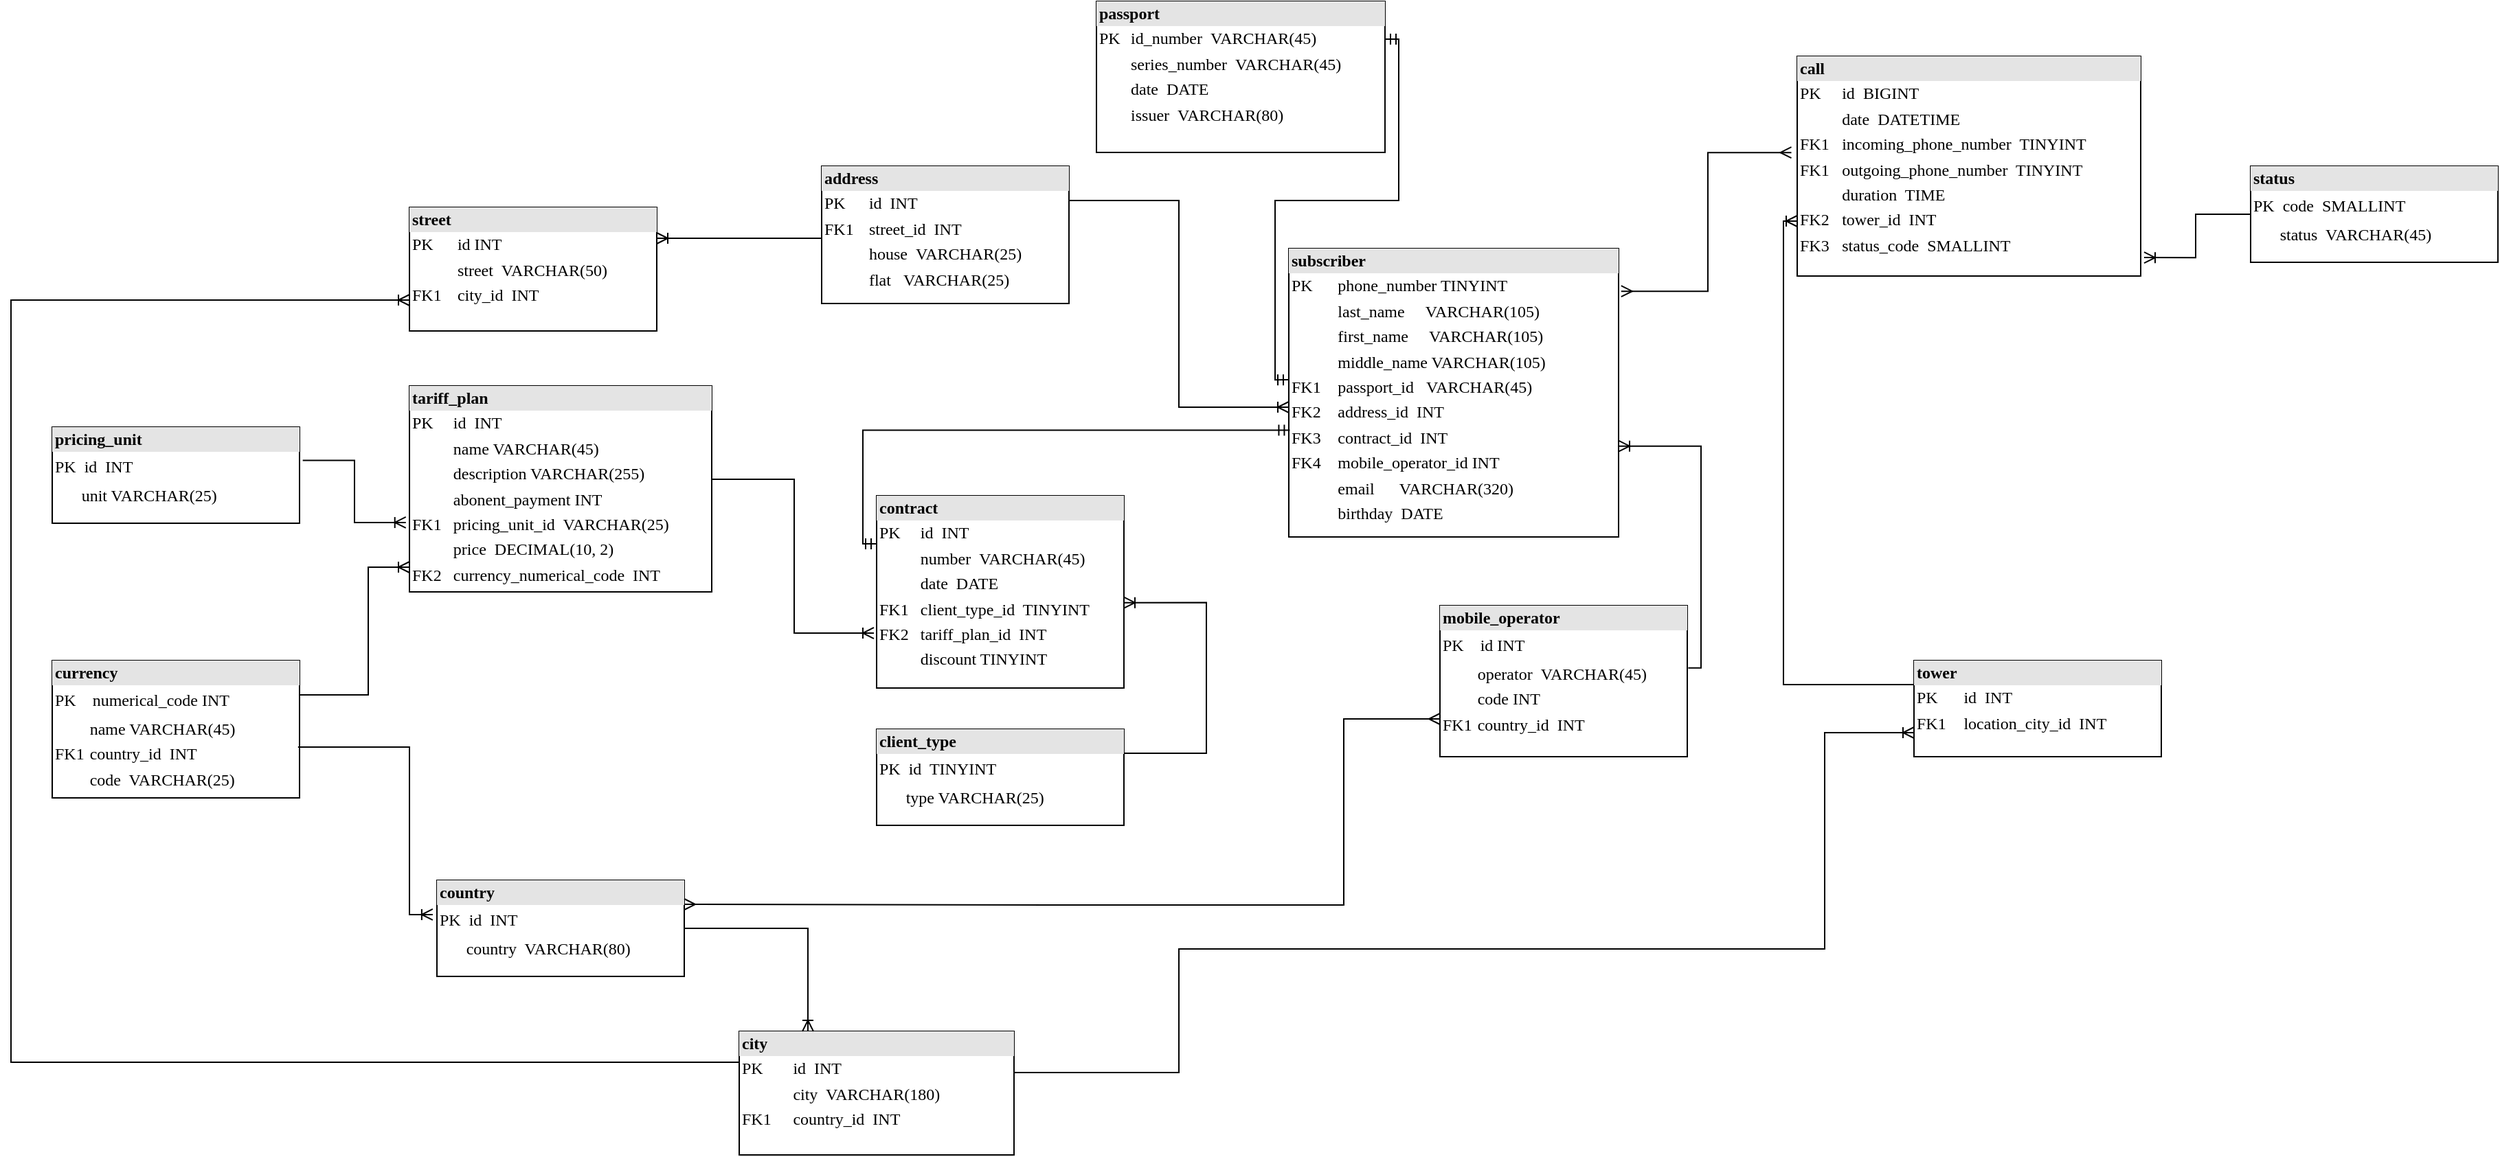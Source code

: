 <mxfile version="14.5.1" type="device"><diagram name="Page-1" id="2ca16b54-16f6-2749-3443-fa8db7711227"><mxGraphModel dx="2863" dy="937" grid="1" gridSize="10" guides="1" tooltips="1" connect="1" arrows="1" fold="1" page="1" pageScale="1" pageWidth="1100" pageHeight="850" background="#ffffff" math="0" shadow="0"><root><mxCell id="0"/><mxCell id="1" parent="0"/><mxCell id="2ed32ef02a7f4228-8" value="&lt;div style=&quot;box-sizing: border-box ; width: 100% ; background: #e4e4e4 ; padding: 2px&quot;&gt;&lt;b&gt;call&lt;/b&gt;&lt;/div&gt;&lt;table style=&quot;width: 100% ; font-size: 1em&quot; cellpadding=&quot;2&quot; cellspacing=&quot;0&quot;&gt;&lt;tbody&gt;&lt;tr&gt;&lt;td&gt;PK&lt;/td&gt;&lt;td&gt;id&lt;b&gt;&amp;nbsp;&amp;nbsp;&lt;/b&gt;BIGINT&lt;/td&gt;&lt;/tr&gt;&lt;tr&gt;&lt;td&gt;&lt;br&gt;&lt;/td&gt;&lt;td&gt;date&amp;nbsp; DATETIME&lt;/td&gt;&lt;/tr&gt;&lt;tr&gt;&lt;td&gt;FK1&lt;/td&gt;&lt;td&gt;incoming_phone_number&amp;nbsp; TINYINT&lt;/td&gt;&lt;/tr&gt;&lt;tr&gt;&lt;td&gt;FK1&lt;br&gt;&lt;/td&gt;&lt;td&gt;outgoing_phone_number&amp;nbsp; TINYINT&lt;/td&gt;&lt;/tr&gt;&lt;tr&gt;&lt;td&gt;&lt;br&gt;&lt;/td&gt;&lt;td&gt;duration&amp;nbsp; TIME&lt;br&gt;&lt;/td&gt;&lt;/tr&gt;&lt;tr&gt;&lt;td&gt;FK2&lt;br&gt;&lt;/td&gt;&lt;td&gt;tower_id&amp;nbsp; INT&lt;/td&gt;&lt;/tr&gt;&lt;tr&gt;&lt;td&gt;FK3&lt;/td&gt;&lt;td&gt;status_code&amp;nbsp; SMALLINT&lt;/td&gt;&lt;/tr&gt;&lt;tr&gt;&lt;td&gt;&lt;br&gt;&lt;/td&gt;&lt;td&gt;&lt;br&gt;&lt;/td&gt;&lt;/tr&gt;&lt;tr&gt;&lt;td&gt;&lt;br&gt;&lt;/td&gt;&lt;td&gt;&lt;br&gt;&lt;/td&gt;&lt;/tr&gt;&lt;/tbody&gt;&lt;/table&gt;" style="verticalAlign=top;align=left;overflow=fill;html=1;rounded=0;shadow=0;comic=0;labelBackgroundColor=none;strokeWidth=1;fontFamily=Verdana;fontSize=12" parent="1" vertex="1"><mxGeometry x="570" y="80" width="250" height="160" as="geometry"/></mxCell><mxCell id="p6_hyuUzsRG1WnUEIU8a-7" value="&lt;div style=&quot;box-sizing: border-box ; width: 100% ; background: #e4e4e4 ; padding: 2px&quot;&gt;&lt;b&gt;subscriber&lt;/b&gt;&lt;/div&gt;&lt;table style=&quot;width: 100% ; font-size: 1em&quot; cellpadding=&quot;2&quot; cellspacing=&quot;0&quot;&gt;&lt;tbody&gt;&lt;tr&gt;&lt;td&gt;PK&lt;/td&gt;&lt;td&gt;phone_number TINYINT&lt;/td&gt;&lt;/tr&gt;&lt;tr&gt;&lt;td&gt;&lt;br&gt;&lt;/td&gt;&lt;td&gt;last_name&amp;nbsp; &amp;nbsp; &amp;nbsp;VARCHAR(105)&lt;/td&gt;&lt;/tr&gt;&lt;tr&gt;&lt;td&gt;&lt;/td&gt;&lt;td&gt;first_name&amp;nbsp; &amp;nbsp; &amp;nbsp;VARCHAR(105)&lt;/td&gt;&lt;/tr&gt;&lt;tr&gt;&lt;td&gt;&lt;br&gt;&lt;/td&gt;&lt;td&gt;middle_name VARCHAR(105)&lt;br&gt;&lt;/td&gt;&lt;/tr&gt;&lt;tr&gt;&lt;td&gt;FK1&lt;br&gt;&lt;/td&gt;&lt;td&gt;passport_id&amp;nbsp;&amp;nbsp;&amp;nbsp;VARCHAR(45)&lt;/td&gt;&lt;/tr&gt;&lt;tr&gt;&lt;td&gt;FK2&lt;br&gt;&lt;/td&gt;&lt;td&gt;address_id&amp;nbsp; INT&lt;br&gt;&lt;/td&gt;&lt;/tr&gt;&lt;tr&gt;&lt;td&gt;FK3&lt;br&gt;&lt;/td&gt;&lt;td&gt;contract_id&amp;nbsp; INT&lt;br&gt;&lt;/td&gt;&lt;/tr&gt;&lt;tr&gt;&lt;td&gt;FK4&lt;/td&gt;&lt;td&gt;mobile_operator_id INT&lt;/td&gt;&lt;/tr&gt;&lt;tr&gt;&lt;td&gt;&lt;br&gt;&lt;/td&gt;&lt;td&gt;email&amp;nbsp; &amp;nbsp; &amp;nbsp;&amp;nbsp;VARCHAR(320)&lt;/td&gt;&lt;/tr&gt;&lt;tr&gt;&lt;td&gt;&lt;br&gt;&lt;/td&gt;&lt;td&gt;birthday&amp;nbsp; DATE&lt;/td&gt;&lt;/tr&gt;&lt;/tbody&gt;&lt;/table&gt;" style="verticalAlign=top;align=left;overflow=fill;html=1;rounded=0;shadow=0;comic=0;labelBackgroundColor=none;strokeWidth=1;fontFamily=Verdana;fontSize=12" parent="1" vertex="1"><mxGeometry x="200" y="220" width="240" height="210" as="geometry"/></mxCell><mxCell id="p6_hyuUzsRG1WnUEIU8a-9" value="&lt;div style=&quot;box-sizing: border-box ; width: 100% ; background: #e4e4e4 ; padding: 2px&quot;&gt;&lt;b&gt;passport&lt;/b&gt;&lt;/div&gt;&lt;table style=&quot;width: 100% ; font-size: 1em&quot; cellpadding=&quot;2&quot; cellspacing=&quot;0&quot;&gt;&lt;tbody&gt;&lt;tr&gt;&lt;td&gt;PK&lt;/td&gt;&lt;td&gt;id_number&amp;nbsp;&amp;nbsp;VARCHAR(45)&lt;/td&gt;&lt;/tr&gt;&lt;tr&gt;&lt;td&gt;&lt;br&gt;&lt;/td&gt;&lt;td&gt;series_number&amp;nbsp;&amp;nbsp;VARCHAR(45)&lt;/td&gt;&lt;/tr&gt;&lt;tr&gt;&lt;td&gt;&lt;br&gt;&lt;/td&gt;&lt;td&gt;date&amp;nbsp; DATE&lt;/td&gt;&lt;/tr&gt;&lt;tr&gt;&lt;td&gt;&lt;br&gt;&lt;/td&gt;&lt;td&gt;issuer&amp;nbsp;&amp;nbsp;VARCHAR(80)&lt;/td&gt;&lt;/tr&gt;&lt;/tbody&gt;&lt;/table&gt;" style="verticalAlign=top;align=left;overflow=fill;html=1;rounded=0;shadow=0;comic=0;labelBackgroundColor=none;strokeWidth=1;fontFamily=Verdana;fontSize=12" parent="1" vertex="1"><mxGeometry x="60" y="40" width="210" height="110" as="geometry"/></mxCell><mxCell id="p6_hyuUzsRG1WnUEIU8a-10" value="&lt;div style=&quot;box-sizing: border-box ; width: 100% ; background: #e4e4e4 ; padding: 2px&quot;&gt;&lt;b&gt;country&lt;/b&gt;&lt;/div&gt;&lt;table style=&quot;width: 100% ; font-size: 1em&quot; cellpadding=&quot;2&quot; cellspacing=&quot;0&quot;&gt;&lt;tbody&gt;&lt;tr&gt;&lt;td&gt;PK&lt;/td&gt;&lt;td&gt;&lt;table cellpadding=&quot;2&quot; cellspacing=&quot;0&quot; style=&quot;font-size: 1em ; width: 220px&quot;&gt;&lt;tbody&gt;&lt;tr&gt;&lt;td&gt;id&amp;nbsp; INT&lt;/td&gt;&lt;/tr&gt;&lt;tr&gt;&lt;/tr&gt;&lt;/tbody&gt;&lt;/table&gt;&lt;/td&gt;&lt;/tr&gt;&lt;tr&gt;&lt;td&gt;&lt;br&gt;&lt;/td&gt;&lt;td&gt;country&amp;nbsp; VARCHAR(80)&lt;/td&gt;&lt;/tr&gt;&lt;tr&gt;&lt;td&gt;&lt;br&gt;&lt;/td&gt;&lt;td&gt;&lt;br&gt;&lt;/td&gt;&lt;/tr&gt;&lt;tr&gt;&lt;td&gt;&lt;br&gt;&lt;/td&gt;&lt;td&gt;&lt;br&gt;&lt;/td&gt;&lt;/tr&gt;&lt;tr&gt;&lt;td&gt;&lt;br&gt;&lt;/td&gt;&lt;td&gt;&lt;br&gt;&lt;/td&gt;&lt;/tr&gt;&lt;/tbody&gt;&lt;/table&gt;" style="verticalAlign=top;align=left;overflow=fill;html=1;rounded=0;shadow=0;comic=0;labelBackgroundColor=none;strokeWidth=1;fontFamily=Verdana;fontSize=12" parent="1" vertex="1"><mxGeometry x="-420" y="680" width="180" height="70" as="geometry"/></mxCell><mxCell id="p6_hyuUzsRG1WnUEIU8a-13" value="&lt;div style=&quot;box-sizing: border-box ; width: 100% ; background: #e4e4e4 ; padding: 2px&quot;&gt;&lt;b&gt;address&lt;/b&gt;&lt;/div&gt;&lt;table style=&quot;width: 100% ; font-size: 1em&quot; cellpadding=&quot;2&quot; cellspacing=&quot;0&quot;&gt;&lt;tbody&gt;&lt;tr&gt;&lt;td&gt;PK&lt;/td&gt;&lt;td&gt;id&amp;nbsp; INT&lt;/td&gt;&lt;/tr&gt;&lt;tr&gt;&lt;td&gt;FK1&lt;/td&gt;&lt;td&gt;street_id&amp;nbsp; INT&lt;/td&gt;&lt;/tr&gt;&lt;tr&gt;&lt;td&gt;&lt;br&gt;&lt;/td&gt;&lt;td&gt;house&amp;nbsp;&amp;nbsp;VARCHAR(25)&lt;/td&gt;&lt;/tr&gt;&lt;tr&gt;&lt;td&gt;&lt;br&gt;&lt;/td&gt;&lt;td&gt;flat&amp;nbsp;&amp;nbsp;&amp;nbsp;VARCHAR(25)&lt;/td&gt;&lt;/tr&gt;&lt;/tbody&gt;&lt;/table&gt;" style="verticalAlign=top;align=left;overflow=fill;html=1;rounded=0;shadow=0;comic=0;labelBackgroundColor=none;strokeWidth=1;fontFamily=Verdana;fontSize=12" parent="1" vertex="1"><mxGeometry x="-140" y="160" width="180" height="100" as="geometry"/></mxCell><mxCell id="p6_hyuUzsRG1WnUEIU8a-17" value="&lt;div style=&quot;box-sizing: border-box ; width: 100% ; background: #e4e4e4 ; padding: 2px&quot;&gt;&lt;b&gt;contract&lt;/b&gt;&lt;/div&gt;&lt;table style=&quot;width: 100% ; font-size: 1em&quot; cellpadding=&quot;2&quot; cellspacing=&quot;0&quot;&gt;&lt;tbody&gt;&lt;tr&gt;&lt;td&gt;PK&lt;/td&gt;&lt;td&gt;id&amp;nbsp; INT&lt;/td&gt;&lt;/tr&gt;&lt;tr&gt;&lt;td&gt;&lt;br&gt;&lt;/td&gt;&lt;td&gt;number&amp;nbsp;&amp;nbsp;VARCHAR(45)&lt;/td&gt;&lt;/tr&gt;&lt;tr&gt;&lt;td&gt;&lt;/td&gt;&lt;td&gt;date&amp;nbsp; DATE&lt;/td&gt;&lt;/tr&gt;&lt;tr&gt;&lt;td&gt;FK1&lt;/td&gt;&lt;td&gt;client_type_id&amp;nbsp; TINYINT&lt;/td&gt;&lt;/tr&gt;&lt;tr&gt;&lt;td&gt;FK2&lt;/td&gt;&lt;td&gt;tariff_plan_id&amp;nbsp; INT&lt;/td&gt;&lt;/tr&gt;&lt;tr&gt;&lt;td&gt;&lt;br&gt;&lt;/td&gt;&lt;td&gt;discount TINYINT&lt;br&gt;&lt;/td&gt;&lt;/tr&gt;&lt;tr&gt;&lt;td&gt;&lt;br&gt;&lt;/td&gt;&lt;td&gt;&lt;br&gt;&lt;/td&gt;&lt;/tr&gt;&lt;/tbody&gt;&lt;/table&gt;" style="verticalAlign=top;align=left;overflow=fill;html=1;rounded=0;shadow=0;comic=0;labelBackgroundColor=none;strokeWidth=1;fontFamily=Verdana;fontSize=12" parent="1" vertex="1"><mxGeometry x="-100" y="400" width="180" height="140" as="geometry"/></mxCell><mxCell id="p6_hyuUzsRG1WnUEIU8a-20" value="&lt;div style=&quot;box-sizing: border-box ; width: 100% ; background: #e4e4e4 ; padding: 2px&quot;&gt;&lt;b&gt;street&lt;/b&gt;&lt;/div&gt;&lt;table style=&quot;width: 100% ; font-size: 1em&quot; cellpadding=&quot;2&quot; cellspacing=&quot;0&quot;&gt;&lt;tbody&gt;&lt;tr&gt;&lt;td&gt;PK&lt;/td&gt;&lt;td&gt;id INT&lt;/td&gt;&lt;/tr&gt;&lt;tr&gt;&lt;td&gt;&lt;br&gt;&lt;/td&gt;&lt;td&gt;street&amp;nbsp;&amp;nbsp;VARCHAR(50)&lt;/td&gt;&lt;/tr&gt;&lt;tr&gt;&lt;td&gt;FK1&lt;/td&gt;&lt;td&gt;city_id&amp;nbsp; INT&lt;/td&gt;&lt;/tr&gt;&lt;tr&gt;&lt;td&gt;&lt;br&gt;&lt;/td&gt;&lt;td&gt;&lt;br&gt;&lt;/td&gt;&lt;/tr&gt;&lt;tr&gt;&lt;td&gt;&lt;br&gt;&lt;/td&gt;&lt;td&gt;&lt;br&gt;&lt;/td&gt;&lt;/tr&gt;&lt;/tbody&gt;&lt;/table&gt;" style="verticalAlign=top;align=left;overflow=fill;html=1;rounded=0;shadow=0;comic=0;labelBackgroundColor=none;strokeWidth=1;fontFamily=Verdana;fontSize=12" parent="1" vertex="1"><mxGeometry x="-440" y="190" width="180" height="90" as="geometry"/></mxCell><mxCell id="p6_hyuUzsRG1WnUEIU8a-21" value="&lt;div style=&quot;box-sizing: border-box ; width: 100% ; background: #e4e4e4 ; padding: 2px&quot;&gt;&lt;b&gt;city&lt;/b&gt;&lt;/div&gt;&lt;table style=&quot;width: 100% ; font-size: 1em&quot; cellpadding=&quot;2&quot; cellspacing=&quot;0&quot;&gt;&lt;tbody&gt;&lt;tr&gt;&lt;td&gt;PK&lt;/td&gt;&lt;td&gt;id&amp;nbsp; INT&lt;/td&gt;&lt;/tr&gt;&lt;tr&gt;&lt;td&gt;&lt;br&gt;&lt;/td&gt;&lt;td&gt;city&amp;nbsp; VARCHAR(180)&lt;/td&gt;&lt;/tr&gt;&lt;tr&gt;&lt;td&gt;FK1&lt;br&gt;&lt;/td&gt;&lt;td&gt;country_id&amp;nbsp; INT&lt;/td&gt;&lt;/tr&gt;&lt;tr&gt;&lt;td&gt;&lt;br&gt;&lt;/td&gt;&lt;td&gt;&lt;br&gt;&lt;/td&gt;&lt;/tr&gt;&lt;tr&gt;&lt;td&gt;&lt;br&gt;&lt;/td&gt;&lt;td&gt;&lt;br&gt;&lt;/td&gt;&lt;/tr&gt;&lt;/tbody&gt;&lt;/table&gt;" style="verticalAlign=top;align=left;overflow=fill;html=1;rounded=0;shadow=0;comic=0;labelBackgroundColor=none;strokeWidth=1;fontFamily=Verdana;fontSize=12" parent="1" vertex="1"><mxGeometry x="-200" y="790" width="200" height="90" as="geometry"/></mxCell><mxCell id="p6_hyuUzsRG1WnUEIU8a-24" value="&lt;div style=&quot;box-sizing: border-box ; width: 100% ; background: #e4e4e4 ; padding: 2px&quot;&gt;&lt;b&gt;status&lt;/b&gt;&lt;/div&gt;&lt;table style=&quot;width: 100% ; font-size: 1em&quot; cellpadding=&quot;2&quot; cellspacing=&quot;0&quot;&gt;&lt;tbody&gt;&lt;tr&gt;&lt;td&gt;PK&lt;/td&gt;&lt;td&gt;&lt;table cellpadding=&quot;2&quot; cellspacing=&quot;0&quot; style=&quot;font-size: 1em ; width: 220px&quot;&gt;&lt;tbody&gt;&lt;tr&gt;&lt;td&gt;code&amp;nbsp; SMALLINT&lt;/td&gt;&lt;/tr&gt;&lt;/tbody&gt;&lt;/table&gt;&lt;/td&gt;&lt;/tr&gt;&lt;tr&gt;&lt;td&gt;&lt;br&gt;&lt;/td&gt;&lt;td&gt;status&amp;nbsp; VARCHAR(45)&lt;/td&gt;&lt;/tr&gt;&lt;tr&gt;&lt;td&gt;&lt;br&gt;&lt;/td&gt;&lt;td&gt;&lt;br&gt;&lt;/td&gt;&lt;/tr&gt;&lt;tr&gt;&lt;td&gt;&lt;br&gt;&lt;/td&gt;&lt;td&gt;&lt;br&gt;&lt;/td&gt;&lt;/tr&gt;&lt;tr&gt;&lt;td&gt;&lt;br&gt;&lt;/td&gt;&lt;td&gt;&lt;br&gt;&lt;/td&gt;&lt;/tr&gt;&lt;/tbody&gt;&lt;/table&gt;" style="verticalAlign=top;align=left;overflow=fill;html=1;rounded=0;shadow=0;comic=0;labelBackgroundColor=none;strokeWidth=1;fontFamily=Verdana;fontSize=12" parent="1" vertex="1"><mxGeometry x="900" y="160" width="180" height="70" as="geometry"/></mxCell><mxCell id="YzO5tdT9wHAgWAYZqEmd-1" value="&lt;div style=&quot;box-sizing: border-box ; width: 100% ; background: #e4e4e4 ; padding: 2px&quot;&gt;&lt;b&gt;mobile_operator&lt;/b&gt;&lt;/div&gt;&lt;table style=&quot;width: 100% ; font-size: 1em&quot; cellpadding=&quot;2&quot; cellspacing=&quot;0&quot;&gt;&lt;tbody&gt;&lt;tr&gt;&lt;td&gt;PK&lt;/td&gt;&lt;td&gt;&lt;table cellpadding=&quot;2&quot; cellspacing=&quot;0&quot; style=&quot;font-size: 1em ; width: 220px&quot;&gt;&lt;tbody&gt;&lt;tr&gt;&lt;td&gt;id INT&lt;/td&gt;&lt;/tr&gt;&lt;tr&gt;&lt;/tr&gt;&lt;/tbody&gt;&lt;/table&gt;&lt;/td&gt;&lt;/tr&gt;&lt;tr&gt;&lt;td&gt;&lt;br&gt;&lt;/td&gt;&lt;td&gt;operator&amp;nbsp;&amp;nbsp;VARCHAR(45)&lt;/td&gt;&lt;/tr&gt;&lt;tr&gt;&lt;td&gt;&lt;br&gt;&lt;/td&gt;&lt;td&gt;code INT&lt;/td&gt;&lt;/tr&gt;&lt;tr&gt;&lt;td&gt;FK1&lt;/td&gt;&lt;td&gt;country_id&amp;nbsp; INT&lt;br&gt;&lt;/td&gt;&lt;/tr&gt;&lt;/tbody&gt;&lt;/table&gt;" style="verticalAlign=top;align=left;overflow=fill;html=1;rounded=0;shadow=0;comic=0;labelBackgroundColor=none;strokeWidth=1;fontFamily=Verdana;fontSize=12" parent="1" vertex="1"><mxGeometry x="310" y="480" width="180" height="110" as="geometry"/></mxCell><mxCell id="3XuBWLBJp0DHW8KGmD2K-6" value="" style="edgeStyle=orthogonalEdgeStyle;fontSize=12;html=1;endArrow=ERoneToMany;exitX=0;exitY=0.25;exitDx=0;exitDy=0;entryX=0;entryY=0.75;entryDx=0;entryDy=0;rounded=0;" parent="1" source="p6_hyuUzsRG1WnUEIU8a-21" target="p6_hyuUzsRG1WnUEIU8a-20" edge="1"><mxGeometry width="100" height="100" relative="1" as="geometry"><mxPoint x="140" y="490" as="sourcePoint"/><mxPoint x="-130" y="560" as="targetPoint"/><Array as="points"><mxPoint x="-730" y="813"/><mxPoint x="-730" y="258"/></Array></mxGeometry></mxCell><mxCell id="3XuBWLBJp0DHW8KGmD2K-8" value="" style="edgeStyle=orthogonalEdgeStyle;fontSize=12;html=1;endArrow=ERoneToMany;exitX=1;exitY=0.25;exitDx=0;exitDy=0;rounded=0;entryX=0;entryY=0.55;entryDx=0;entryDy=0;entryPerimeter=0;" parent="1" source="p6_hyuUzsRG1WnUEIU8a-13" target="p6_hyuUzsRG1WnUEIU8a-7" edge="1"><mxGeometry width="100" height="100" relative="1" as="geometry"><mxPoint x="140" y="330" as="sourcePoint"/><mxPoint x="150" y="335" as="targetPoint"/></mxGeometry></mxCell><mxCell id="3XuBWLBJp0DHW8KGmD2K-10" value="" style="edgeStyle=orthogonalEdgeStyle;fontSize=12;html=1;endArrow=ERoneToMany;exitX=0;exitY=0.5;exitDx=0;exitDy=0;rounded=0;entryX=1;entryY=0.25;entryDx=0;entryDy=0;" parent="1" source="p6_hyuUzsRG1WnUEIU8a-13" target="p6_hyuUzsRG1WnUEIU8a-20" edge="1"><mxGeometry width="100" height="100" relative="1" as="geometry"><mxPoint x="-100" y="170" as="sourcePoint"/><mxPoint x="-210" y="210" as="targetPoint"/><Array as="points"><mxPoint x="-140" y="213"/></Array></mxGeometry></mxCell><mxCell id="3XuBWLBJp0DHW8KGmD2K-11" value="" style="edgeStyle=orthogonalEdgeStyle;fontSize=12;html=1;endArrow=ERmandOne;startArrow=ERmandOne;rounded=0;exitX=0;exitY=0.25;exitDx=0;exitDy=0;entryX=0.003;entryY=0.63;entryDx=0;entryDy=0;entryPerimeter=0;" parent="1" source="p6_hyuUzsRG1WnUEIU8a-17" target="p6_hyuUzsRG1WnUEIU8a-7" edge="1"><mxGeometry width="100" height="100" relative="1" as="geometry"><mxPoint x="-10" y="450" as="sourcePoint"/><mxPoint x="90" y="350" as="targetPoint"/></mxGeometry></mxCell><mxCell id="3XuBWLBJp0DHW8KGmD2K-14" value="" style="edgeStyle=orthogonalEdgeStyle;fontSize=12;html=1;endArrow=ERoneToMany;exitX=0;exitY=0.25;exitDx=0;exitDy=0;entryX=0;entryY=0.75;entryDx=0;entryDy=0;rounded=0;" parent="1" source="nuqKsiGprtCb4TajsvWm-1" target="2ed32ef02a7f4228-8" edge="1"><mxGeometry width="100" height="100" relative="1" as="geometry"><mxPoint x="675" y="575" as="sourcePoint"/><mxPoint x="340" y="330" as="targetPoint"/></mxGeometry></mxCell><mxCell id="3XuBWLBJp0DHW8KGmD2K-17" value="" style="edgeStyle=orthogonalEdgeStyle;fontSize=12;html=1;endArrow=ERmany;startArrow=ERmany;entryX=1.008;entryY=0.148;entryDx=0;entryDy=0;entryPerimeter=0;rounded=0;exitX=-0.017;exitY=0.438;exitDx=0;exitDy=0;exitPerimeter=0;" parent="1" source="2ed32ef02a7f4228-8" target="p6_hyuUzsRG1WnUEIU8a-7" edge="1"><mxGeometry width="100" height="100" relative="1" as="geometry"><mxPoint x="200" y="470" as="sourcePoint"/><mxPoint x="300" y="370" as="targetPoint"/></mxGeometry></mxCell><mxCell id="nuqKsiGprtCb4TajsvWm-1" value="&lt;div style=&quot;box-sizing: border-box ; width: 100% ; background: #e4e4e4 ; padding: 2px&quot;&gt;&lt;b&gt;tower&lt;/b&gt;&lt;/div&gt;&lt;table style=&quot;width: 100% ; font-size: 1em&quot; cellpadding=&quot;2&quot; cellspacing=&quot;0&quot;&gt;&lt;tbody&gt;&lt;tr&gt;&lt;td&gt;PK&lt;/td&gt;&lt;td&gt;id&amp;nbsp; INT&lt;/td&gt;&lt;/tr&gt;&lt;tr&gt;&lt;td&gt;FK1&lt;br&gt;&lt;/td&gt;&lt;td&gt;location_city_id&amp;nbsp; INT&lt;/td&gt;&lt;/tr&gt;&lt;tr&gt;&lt;td&gt;&lt;br&gt;&lt;/td&gt;&lt;td&gt;&lt;br&gt;&lt;/td&gt;&lt;/tr&gt;&lt;tr&gt;&lt;td&gt;&lt;br&gt;&lt;/td&gt;&lt;td&gt;&lt;br&gt;&lt;/td&gt;&lt;/tr&gt;&lt;/tbody&gt;&lt;/table&gt;" style="verticalAlign=top;align=left;overflow=fill;html=1;rounded=0;shadow=0;comic=0;labelBackgroundColor=none;strokeWidth=1;fontFamily=Verdana;fontSize=12" parent="1" vertex="1"><mxGeometry x="655" y="520" width="180" height="70" as="geometry"/></mxCell><mxCell id="nuqKsiGprtCb4TajsvWm-2" value="" style="edgeStyle=orthogonalEdgeStyle;fontSize=12;html=1;endArrow=ERoneToMany;entryX=0;entryY=0.75;entryDx=0;entryDy=0;rounded=0;exitX=1;exitY=0.25;exitDx=0;exitDy=0;" parent="1" source="p6_hyuUzsRG1WnUEIU8a-21" target="nuqKsiGprtCb4TajsvWm-1" edge="1"><mxGeometry width="100" height="100" relative="1" as="geometry"><mxPoint x="300" y="610" as="sourcePoint"/><mxPoint x="530" y="560" as="targetPoint"/><Array as="points"><mxPoint y="820"/><mxPoint x="120" y="820"/><mxPoint x="120" y="730"/><mxPoint x="590" y="730"/><mxPoint x="590" y="573"/></Array></mxGeometry></mxCell><mxCell id="nuqKsiGprtCb4TajsvWm-6" value="" style="edgeStyle=orthogonalEdgeStyle;fontSize=12;html=1;endArrow=ERmandOne;startArrow=ERmandOne;rounded=0;exitX=0;exitY=0.455;exitDx=0;exitDy=0;entryX=1;entryY=0.25;entryDx=0;entryDy=0;exitPerimeter=0;" parent="1" source="p6_hyuUzsRG1WnUEIU8a-7" target="p6_hyuUzsRG1WnUEIU8a-9" edge="1"><mxGeometry width="100" height="100" relative="1" as="geometry"><mxPoint x="100" y="490" as="sourcePoint"/><mxPoint x="160" y="415" as="targetPoint"/></mxGeometry></mxCell><mxCell id="nuqKsiGprtCb4TajsvWm-8" value="" style="edgeStyle=orthogonalEdgeStyle;fontSize=12;html=1;endArrow=ERoneToMany;exitX=1.004;exitY=0.413;exitDx=0;exitDy=0;rounded=0;entryX=1;entryY=0.685;entryDx=0;entryDy=0;entryPerimeter=0;exitPerimeter=0;" parent="1" source="YzO5tdT9wHAgWAYZqEmd-1" target="p6_hyuUzsRG1WnUEIU8a-7" edge="1"><mxGeometry width="100" height="100" relative="1" as="geometry"><mxPoint x="430" y="510" as="sourcePoint"/><mxPoint x="590" y="641" as="targetPoint"/></mxGeometry></mxCell><mxCell id="nuqKsiGprtCb4TajsvWm-9" value="&lt;div style=&quot;box-sizing: border-box ; width: 100% ; background: #e4e4e4 ; padding: 2px&quot;&gt;&lt;b&gt;tariff_plan&lt;/b&gt;&lt;/div&gt;&lt;table style=&quot;width: 100% ; font-size: 1em&quot; cellpadding=&quot;2&quot; cellspacing=&quot;0&quot;&gt;&lt;tbody&gt;&lt;tr&gt;&lt;td&gt;PK&lt;/td&gt;&lt;td&gt;id&amp;nbsp; INT&lt;/td&gt;&lt;/tr&gt;&lt;tr&gt;&lt;td&gt;&lt;br&gt;&lt;/td&gt;&lt;td&gt;name VARCHAR(45)&lt;/td&gt;&lt;/tr&gt;&lt;tr&gt;&lt;td&gt;&lt;/td&gt;&lt;td&gt;description VARCHAR(255)&lt;/td&gt;&lt;/tr&gt;&lt;tr&gt;&lt;td&gt;&lt;br&gt;&lt;/td&gt;&lt;td&gt;abonent_payment INT&lt;br&gt;&lt;/td&gt;&lt;/tr&gt;&lt;tr&gt;&lt;td&gt;FK1&lt;/td&gt;&lt;td&gt;pricing_unit_id&amp;nbsp; VARCHAR(25)&lt;/td&gt;&lt;/tr&gt;&lt;tr&gt;&lt;td&gt;&lt;br&gt;&lt;/td&gt;&lt;td&gt;price&amp;nbsp; DECIMAL(10, 2)&lt;/td&gt;&lt;/tr&gt;&lt;tr&gt;&lt;td&gt;FK2&lt;/td&gt;&lt;td&gt;currency_numerical_code&amp;nbsp; INT&lt;br&gt;&lt;/td&gt;&lt;/tr&gt;&lt;/tbody&gt;&lt;/table&gt;" style="verticalAlign=top;align=left;overflow=fill;html=1;rounded=0;shadow=0;comic=0;labelBackgroundColor=none;strokeWidth=1;fontFamily=Verdana;fontSize=12" parent="1" vertex="1"><mxGeometry x="-440" y="320" width="220" height="150" as="geometry"/></mxCell><mxCell id="nuqKsiGprtCb4TajsvWm-13" value="" style="edgeStyle=orthogonalEdgeStyle;fontSize=12;html=1;endArrow=ERoneToMany;exitX=1;exitY=0.25;exitDx=0;exitDy=0;rounded=0;" parent="1" source="nuqKsiGprtCb4TajsvWm-9" edge="1"><mxGeometry width="100" height="100" relative="1" as="geometry"><mxPoint x="280" y="570" as="sourcePoint"/><mxPoint x="-102" y="500" as="targetPoint"/><Array as="points"><mxPoint x="-160" y="388"/><mxPoint x="-160" y="500"/></Array></mxGeometry></mxCell><mxCell id="nuqKsiGprtCb4TajsvWm-14" value="&lt;div style=&quot;box-sizing: border-box ; width: 100% ; background: #e4e4e4 ; padding: 2px&quot;&gt;&lt;b&gt;client_type&lt;/b&gt;&lt;/div&gt;&lt;table style=&quot;width: 100% ; font-size: 1em&quot; cellpadding=&quot;2&quot; cellspacing=&quot;0&quot;&gt;&lt;tbody&gt;&lt;tr&gt;&lt;td&gt;PK&lt;/td&gt;&lt;td&gt;&lt;table cellpadding=&quot;2&quot; cellspacing=&quot;0&quot; style=&quot;font-size: 1em ; width: 220px&quot;&gt;&lt;tbody&gt;&lt;tr&gt;&lt;td&gt;id&amp;nbsp; TINYINT&lt;/td&gt;&lt;/tr&gt;&lt;tr&gt;&lt;/tr&gt;&lt;/tbody&gt;&lt;/table&gt;&lt;/td&gt;&lt;/tr&gt;&lt;tr&gt;&lt;td&gt;&lt;br&gt;&lt;/td&gt;&lt;td&gt;type VARCHAR(25)&lt;/td&gt;&lt;/tr&gt;&lt;tr&gt;&lt;td&gt;&lt;br&gt;&lt;/td&gt;&lt;td&gt;&lt;br&gt;&lt;/td&gt;&lt;/tr&gt;&lt;tr&gt;&lt;td&gt;&lt;br&gt;&lt;/td&gt;&lt;td&gt;&lt;br&gt;&lt;/td&gt;&lt;/tr&gt;&lt;/tbody&gt;&lt;/table&gt;" style="verticalAlign=top;align=left;overflow=fill;html=1;rounded=0;shadow=0;comic=0;labelBackgroundColor=none;strokeWidth=1;fontFamily=Verdana;fontSize=12" parent="1" vertex="1"><mxGeometry x="-100" y="570" width="180" height="70" as="geometry"/></mxCell><mxCell id="nuqKsiGprtCb4TajsvWm-15" value="" style="edgeStyle=orthogonalEdgeStyle;fontSize=12;html=1;endArrow=ERoneToMany;exitX=1;exitY=0.25;exitDx=0;exitDy=0;rounded=0;entryX=1;entryY=0.556;entryDx=0;entryDy=0;entryPerimeter=0;" parent="1" source="nuqKsiGprtCb4TajsvWm-14" target="p6_hyuUzsRG1WnUEIU8a-17" edge="1"><mxGeometry width="100" height="100" relative="1" as="geometry"><mxPoint x="-170" y="517.5" as="sourcePoint"/><mxPoint x="90" y="480" as="targetPoint"/><Array as="points"><mxPoint x="140" y="588"/><mxPoint x="140" y="478"/></Array></mxGeometry></mxCell><mxCell id="nuqKsiGprtCb4TajsvWm-17" value="" style="edgeStyle=orthogonalEdgeStyle;fontSize=12;html=1;endArrow=ERoneToMany;exitX=0;exitY=0.5;exitDx=0;exitDy=0;entryX=1.01;entryY=0.916;entryDx=0;entryDy=0;entryPerimeter=0;rounded=0;" parent="1" source="p6_hyuUzsRG1WnUEIU8a-24" target="2ed32ef02a7f4228-8" edge="1"><mxGeometry width="100" height="100" relative="1" as="geometry"><mxPoint x="740" y="320" as="sourcePoint"/><mxPoint x="840" y="220" as="targetPoint"/></mxGeometry></mxCell><mxCell id="nuqKsiGprtCb4TajsvWm-20" value="&lt;div style=&quot;box-sizing: border-box ; width: 100% ; background: #e4e4e4 ; padding: 2px&quot;&gt;&lt;b&gt;pricing_unit&lt;/b&gt;&lt;/div&gt;&lt;table style=&quot;width: 100% ; font-size: 1em&quot; cellpadding=&quot;2&quot; cellspacing=&quot;0&quot;&gt;&lt;tbody&gt;&lt;tr&gt;&lt;td&gt;PK&lt;/td&gt;&lt;td&gt;&lt;table cellpadding=&quot;2&quot; cellspacing=&quot;0&quot; style=&quot;font-size: 1em ; width: 220px&quot;&gt;&lt;tbody&gt;&lt;tr&gt;&lt;td&gt;id&amp;nbsp; INT&lt;/td&gt;&lt;/tr&gt;&lt;tr&gt;&lt;/tr&gt;&lt;/tbody&gt;&lt;/table&gt;&lt;/td&gt;&lt;/tr&gt;&lt;tr&gt;&lt;td&gt;&lt;br&gt;&lt;/td&gt;&lt;td&gt;unit VARCHAR(25)&lt;/td&gt;&lt;/tr&gt;&lt;tr&gt;&lt;td&gt;&lt;br&gt;&lt;/td&gt;&lt;td&gt;&lt;br&gt;&lt;/td&gt;&lt;/tr&gt;&lt;tr&gt;&lt;td&gt;&lt;br&gt;&lt;/td&gt;&lt;td&gt;&lt;br&gt;&lt;/td&gt;&lt;/tr&gt;&lt;/tbody&gt;&lt;/table&gt;" style="verticalAlign=top;align=left;overflow=fill;html=1;rounded=0;shadow=0;comic=0;labelBackgroundColor=none;strokeWidth=1;fontFamily=Verdana;fontSize=12" parent="1" vertex="1"><mxGeometry x="-700" y="350" width="180" height="70" as="geometry"/></mxCell><mxCell id="nuqKsiGprtCb4TajsvWm-22" value="" style="edgeStyle=orthogonalEdgeStyle;fontSize=12;html=1;endArrow=ERoneToMany;exitX=1.013;exitY=0.347;exitDx=0;exitDy=0;entryX=-0.012;entryY=0.663;entryDx=0;entryDy=0;entryPerimeter=0;rounded=0;exitPerimeter=0;" parent="1" source="nuqKsiGprtCb4TajsvWm-20" target="nuqKsiGprtCb4TajsvWm-9" edge="1"><mxGeometry width="100" height="100" relative="1" as="geometry"><mxPoint x="-330" y="550" as="sourcePoint"/><mxPoint x="-230" y="450" as="targetPoint"/></mxGeometry></mxCell><mxCell id="nuqKsiGprtCb4TajsvWm-23" value="&lt;div style=&quot;box-sizing: border-box ; width: 100% ; background: #e4e4e4 ; padding: 2px&quot;&gt;&lt;b&gt;currency&lt;/b&gt;&lt;/div&gt;&lt;table style=&quot;width: 100% ; font-size: 1em&quot; cellpadding=&quot;2&quot; cellspacing=&quot;0&quot;&gt;&lt;tbody&gt;&lt;tr&gt;&lt;td&gt;PK&lt;/td&gt;&lt;td&gt;&lt;table cellpadding=&quot;2&quot; cellspacing=&quot;0&quot; style=&quot;font-size: 1em ; width: 220px&quot;&gt;&lt;tbody&gt;&lt;tr&gt;&lt;td&gt;numerical_code INT&lt;/td&gt;&lt;/tr&gt;&lt;tr&gt;&lt;/tr&gt;&lt;/tbody&gt;&lt;/table&gt;&lt;/td&gt;&lt;/tr&gt;&lt;tr&gt;&lt;td&gt;&lt;br&gt;&lt;/td&gt;&lt;td&gt;name VARCHAR(45)&lt;/td&gt;&lt;/tr&gt;&lt;tr&gt;&lt;td&gt;FK1&lt;/td&gt;&lt;td&gt;country_id&amp;nbsp; INT&lt;/td&gt;&lt;/tr&gt;&lt;tr&gt;&lt;td&gt;&lt;br&gt;&lt;/td&gt;&lt;td&gt;code&amp;nbsp; VARCHAR(25)&lt;/td&gt;&lt;/tr&gt;&lt;/tbody&gt;&lt;/table&gt;" style="verticalAlign=top;align=left;overflow=fill;html=1;rounded=0;shadow=0;comic=0;labelBackgroundColor=none;strokeWidth=1;fontFamily=Verdana;fontSize=12" parent="1" vertex="1"><mxGeometry x="-700" y="520" width="180" height="100" as="geometry"/></mxCell><mxCell id="nuqKsiGprtCb4TajsvWm-24" value="" style="edgeStyle=orthogonalEdgeStyle;fontSize=12;html=1;endArrow=ERoneToMany;exitX=1;exitY=0.25;exitDx=0;exitDy=0;rounded=0;" parent="1" source="nuqKsiGprtCb4TajsvWm-23" edge="1"><mxGeometry width="100" height="100" relative="1" as="geometry"><mxPoint x="-470" y="550" as="sourcePoint"/><mxPoint x="-440" y="452" as="targetPoint"/><Array as="points"><mxPoint x="-470" y="545"/><mxPoint x="-470" y="452"/></Array></mxGeometry></mxCell><mxCell id="nuqKsiGprtCb4TajsvWm-25" value="" style="edgeStyle=orthogonalEdgeStyle;fontSize=12;html=1;endArrow=ERoneToMany;exitX=1;exitY=0.5;exitDx=0;exitDy=0;entryX=0.25;entryY=0;entryDx=0;entryDy=0;rounded=0;" parent="1" source="p6_hyuUzsRG1WnUEIU8a-10" target="p6_hyuUzsRG1WnUEIU8a-21" edge="1"><mxGeometry width="100" height="100" relative="1" as="geometry"><mxPoint x="-240" y="650" as="sourcePoint"/><mxPoint x="-140" y="550" as="targetPoint"/></mxGeometry></mxCell><mxCell id="AI88nXiHKVe8EWmNWyaX-1" value="" style="edgeStyle=orthogonalEdgeStyle;fontSize=12;html=1;endArrow=ERoneToMany;rounded=0;exitX=0.994;exitY=0.63;exitDx=0;exitDy=0;entryX=-0.017;entryY=0.357;entryDx=0;entryDy=0;entryPerimeter=0;exitPerimeter=0;" parent="1" source="nuqKsiGprtCb4TajsvWm-23" target="p6_hyuUzsRG1WnUEIU8a-10" edge="1"><mxGeometry width="100" height="100" relative="1" as="geometry"><mxPoint x="-320" y="540" as="sourcePoint"/><mxPoint x="-220" y="440" as="targetPoint"/><Array as="points"><mxPoint x="-440" y="583"/><mxPoint x="-440" y="705"/></Array></mxGeometry></mxCell><mxCell id="u72b8cbaZt-oob_MVewi-2" value="" style="edgeStyle=orthogonalEdgeStyle;fontSize=12;html=1;endArrow=ERmany;startArrow=ERmany;entryX=1;entryY=0.25;entryDx=0;entryDy=0;rounded=0;exitX=0;exitY=0.75;exitDx=0;exitDy=0;" parent="1" source="YzO5tdT9wHAgWAYZqEmd-1" target="p6_hyuUzsRG1WnUEIU8a-10" edge="1"><mxGeometry width="100" height="100" relative="1" as="geometry"><mxPoint x="310" y="554.5" as="sourcePoint"/><mxPoint x="186.17" y="655.5" as="targetPoint"/><Array as="points"><mxPoint x="240" y="563"/><mxPoint x="240" y="698"/><mxPoint x="35" y="698"/></Array></mxGeometry></mxCell></root></mxGraphModel></diagram></mxfile>